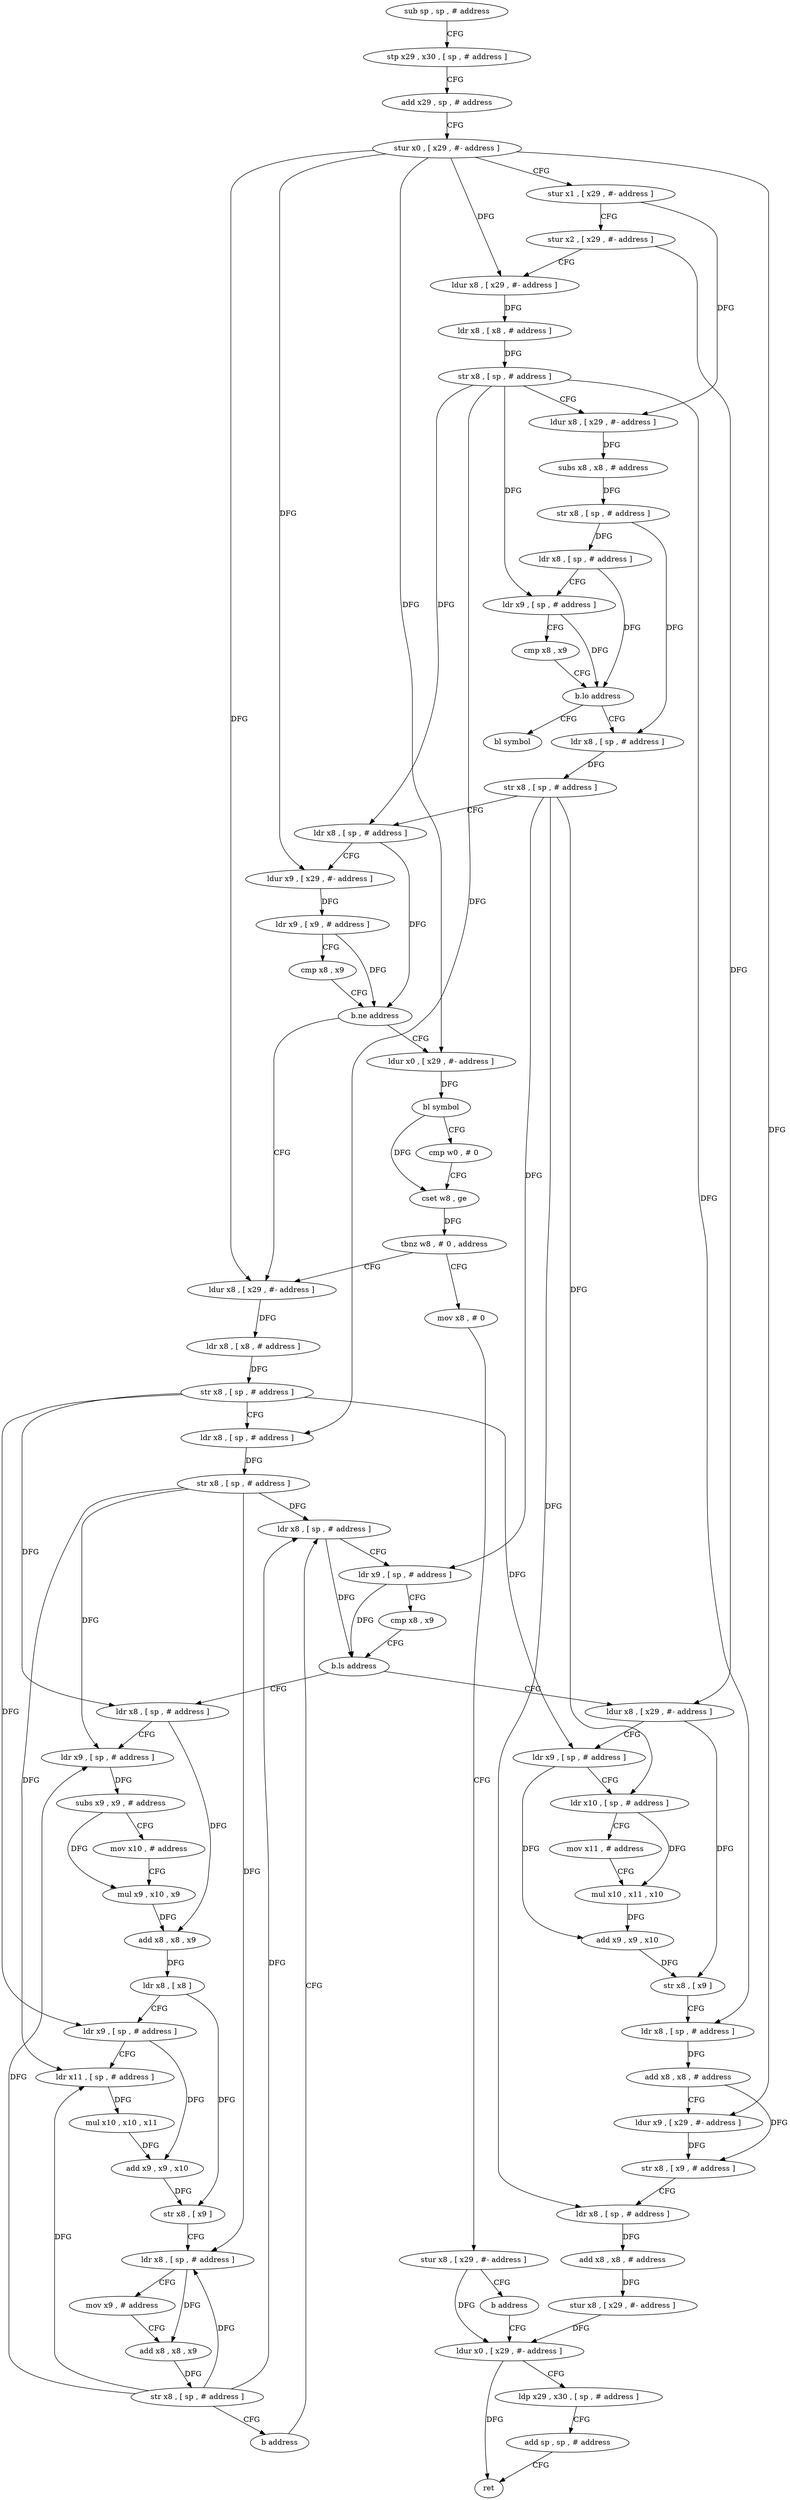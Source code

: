 digraph "func" {
"187684" [label = "sub sp , sp , # address" ]
"187688" [label = "stp x29 , x30 , [ sp , # address ]" ]
"187692" [label = "add x29 , sp , # address" ]
"187696" [label = "stur x0 , [ x29 , #- address ]" ]
"187700" [label = "stur x1 , [ x29 , #- address ]" ]
"187704" [label = "stur x2 , [ x29 , #- address ]" ]
"187708" [label = "ldur x8 , [ x29 , #- address ]" ]
"187712" [label = "ldr x8 , [ x8 , # address ]" ]
"187716" [label = "str x8 , [ sp , # address ]" ]
"187720" [label = "ldur x8 , [ x29 , #- address ]" ]
"187724" [label = "subs x8 , x8 , # address" ]
"187728" [label = "str x8 , [ sp , # address ]" ]
"187732" [label = "ldr x8 , [ sp , # address ]" ]
"187736" [label = "ldr x9 , [ sp , # address ]" ]
"187740" [label = "cmp x8 , x9" ]
"187744" [label = "b.lo address" ]
"187752" [label = "ldr x8 , [ sp , # address ]" ]
"187748" [label = "bl symbol" ]
"187756" [label = "str x8 , [ sp , # address ]" ]
"187760" [label = "ldr x8 , [ sp , # address ]" ]
"187764" [label = "ldur x9 , [ x29 , #- address ]" ]
"187768" [label = "ldr x9 , [ x9 , # address ]" ]
"187772" [label = "cmp x8 , x9" ]
"187776" [label = "b.ne address" ]
"187812" [label = "ldur x8 , [ x29 , #- address ]" ]
"187780" [label = "ldur x0 , [ x29 , #- address ]" ]
"187816" [label = "ldr x8 , [ x8 , # address ]" ]
"187820" [label = "str x8 , [ sp , # address ]" ]
"187824" [label = "ldr x8 , [ sp , # address ]" ]
"187828" [label = "str x8 , [ sp , # address ]" ]
"187832" [label = "ldr x8 , [ sp , # address ]" ]
"187784" [label = "bl symbol" ]
"187788" [label = "cmp w0 , # 0" ]
"187792" [label = "cset w8 , ge" ]
"187796" [label = "tbnz w8 , # 0 , address" ]
"187800" [label = "mov x8 , # 0" ]
"187916" [label = "ldur x8 , [ x29 , #- address ]" ]
"187920" [label = "ldr x9 , [ sp , # address ]" ]
"187924" [label = "ldr x10 , [ sp , # address ]" ]
"187928" [label = "mov x11 , # address" ]
"187932" [label = "mul x10 , x11 , x10" ]
"187936" [label = "add x9 , x9 , x10" ]
"187940" [label = "str x8 , [ x9 ]" ]
"187944" [label = "ldr x8 , [ sp , # address ]" ]
"187948" [label = "add x8 , x8 , # address" ]
"187952" [label = "ldur x9 , [ x29 , #- address ]" ]
"187956" [label = "str x8 , [ x9 , # address ]" ]
"187960" [label = "ldr x8 , [ sp , # address ]" ]
"187964" [label = "add x8 , x8 , # address" ]
"187968" [label = "stur x8 , [ x29 , #- address ]" ]
"187972" [label = "ldur x0 , [ x29 , #- address ]" ]
"187848" [label = "ldr x8 , [ sp , # address ]" ]
"187852" [label = "ldr x9 , [ sp , # address ]" ]
"187856" [label = "subs x9 , x9 , # address" ]
"187860" [label = "mov x10 , # address" ]
"187864" [label = "mul x9 , x10 , x9" ]
"187868" [label = "add x8 , x8 , x9" ]
"187872" [label = "ldr x8 , [ x8 ]" ]
"187876" [label = "ldr x9 , [ sp , # address ]" ]
"187880" [label = "ldr x11 , [ sp , # address ]" ]
"187884" [label = "mul x10 , x10 , x11" ]
"187888" [label = "add x9 , x9 , x10" ]
"187892" [label = "str x8 , [ x9 ]" ]
"187896" [label = "ldr x8 , [ sp , # address ]" ]
"187900" [label = "mov x9 , # address" ]
"187904" [label = "add x8 , x8 , x9" ]
"187908" [label = "str x8 , [ sp , # address ]" ]
"187912" [label = "b address" ]
"187804" [label = "stur x8 , [ x29 , #- address ]" ]
"187808" [label = "b address" ]
"187836" [label = "ldr x9 , [ sp , # address ]" ]
"187840" [label = "cmp x8 , x9" ]
"187844" [label = "b.ls address" ]
"187976" [label = "ldp x29 , x30 , [ sp , # address ]" ]
"187980" [label = "add sp , sp , # address" ]
"187984" [label = "ret" ]
"187684" -> "187688" [ label = "CFG" ]
"187688" -> "187692" [ label = "CFG" ]
"187692" -> "187696" [ label = "CFG" ]
"187696" -> "187700" [ label = "CFG" ]
"187696" -> "187708" [ label = "DFG" ]
"187696" -> "187764" [ label = "DFG" ]
"187696" -> "187812" [ label = "DFG" ]
"187696" -> "187780" [ label = "DFG" ]
"187696" -> "187952" [ label = "DFG" ]
"187700" -> "187704" [ label = "CFG" ]
"187700" -> "187720" [ label = "DFG" ]
"187704" -> "187708" [ label = "CFG" ]
"187704" -> "187916" [ label = "DFG" ]
"187708" -> "187712" [ label = "DFG" ]
"187712" -> "187716" [ label = "DFG" ]
"187716" -> "187720" [ label = "CFG" ]
"187716" -> "187736" [ label = "DFG" ]
"187716" -> "187760" [ label = "DFG" ]
"187716" -> "187824" [ label = "DFG" ]
"187716" -> "187944" [ label = "DFG" ]
"187720" -> "187724" [ label = "DFG" ]
"187724" -> "187728" [ label = "DFG" ]
"187728" -> "187732" [ label = "DFG" ]
"187728" -> "187752" [ label = "DFG" ]
"187732" -> "187736" [ label = "CFG" ]
"187732" -> "187744" [ label = "DFG" ]
"187736" -> "187740" [ label = "CFG" ]
"187736" -> "187744" [ label = "DFG" ]
"187740" -> "187744" [ label = "CFG" ]
"187744" -> "187752" [ label = "CFG" ]
"187744" -> "187748" [ label = "CFG" ]
"187752" -> "187756" [ label = "DFG" ]
"187756" -> "187760" [ label = "CFG" ]
"187756" -> "187836" [ label = "DFG" ]
"187756" -> "187924" [ label = "DFG" ]
"187756" -> "187960" [ label = "DFG" ]
"187760" -> "187764" [ label = "CFG" ]
"187760" -> "187776" [ label = "DFG" ]
"187764" -> "187768" [ label = "DFG" ]
"187768" -> "187772" [ label = "CFG" ]
"187768" -> "187776" [ label = "DFG" ]
"187772" -> "187776" [ label = "CFG" ]
"187776" -> "187812" [ label = "CFG" ]
"187776" -> "187780" [ label = "CFG" ]
"187812" -> "187816" [ label = "DFG" ]
"187780" -> "187784" [ label = "DFG" ]
"187816" -> "187820" [ label = "DFG" ]
"187820" -> "187824" [ label = "CFG" ]
"187820" -> "187920" [ label = "DFG" ]
"187820" -> "187848" [ label = "DFG" ]
"187820" -> "187876" [ label = "DFG" ]
"187824" -> "187828" [ label = "DFG" ]
"187828" -> "187832" [ label = "DFG" ]
"187828" -> "187852" [ label = "DFG" ]
"187828" -> "187880" [ label = "DFG" ]
"187828" -> "187896" [ label = "DFG" ]
"187832" -> "187836" [ label = "CFG" ]
"187832" -> "187844" [ label = "DFG" ]
"187784" -> "187788" [ label = "CFG" ]
"187784" -> "187792" [ label = "DFG" ]
"187788" -> "187792" [ label = "CFG" ]
"187792" -> "187796" [ label = "DFG" ]
"187796" -> "187812" [ label = "CFG" ]
"187796" -> "187800" [ label = "CFG" ]
"187800" -> "187804" [ label = "CFG" ]
"187916" -> "187920" [ label = "CFG" ]
"187916" -> "187940" [ label = "DFG" ]
"187920" -> "187924" [ label = "CFG" ]
"187920" -> "187936" [ label = "DFG" ]
"187924" -> "187928" [ label = "CFG" ]
"187924" -> "187932" [ label = "DFG" ]
"187928" -> "187932" [ label = "CFG" ]
"187932" -> "187936" [ label = "DFG" ]
"187936" -> "187940" [ label = "DFG" ]
"187940" -> "187944" [ label = "CFG" ]
"187944" -> "187948" [ label = "DFG" ]
"187948" -> "187952" [ label = "CFG" ]
"187948" -> "187956" [ label = "DFG" ]
"187952" -> "187956" [ label = "DFG" ]
"187956" -> "187960" [ label = "CFG" ]
"187960" -> "187964" [ label = "DFG" ]
"187964" -> "187968" [ label = "DFG" ]
"187968" -> "187972" [ label = "DFG" ]
"187972" -> "187976" [ label = "CFG" ]
"187972" -> "187984" [ label = "DFG" ]
"187848" -> "187852" [ label = "CFG" ]
"187848" -> "187868" [ label = "DFG" ]
"187852" -> "187856" [ label = "DFG" ]
"187856" -> "187860" [ label = "CFG" ]
"187856" -> "187864" [ label = "DFG" ]
"187860" -> "187864" [ label = "CFG" ]
"187864" -> "187868" [ label = "DFG" ]
"187868" -> "187872" [ label = "DFG" ]
"187872" -> "187876" [ label = "CFG" ]
"187872" -> "187892" [ label = "DFG" ]
"187876" -> "187880" [ label = "CFG" ]
"187876" -> "187888" [ label = "DFG" ]
"187880" -> "187884" [ label = "DFG" ]
"187884" -> "187888" [ label = "DFG" ]
"187888" -> "187892" [ label = "DFG" ]
"187892" -> "187896" [ label = "CFG" ]
"187896" -> "187900" [ label = "CFG" ]
"187896" -> "187904" [ label = "DFG" ]
"187900" -> "187904" [ label = "CFG" ]
"187904" -> "187908" [ label = "DFG" ]
"187908" -> "187912" [ label = "CFG" ]
"187908" -> "187832" [ label = "DFG" ]
"187908" -> "187852" [ label = "DFG" ]
"187908" -> "187880" [ label = "DFG" ]
"187908" -> "187896" [ label = "DFG" ]
"187912" -> "187832" [ label = "CFG" ]
"187804" -> "187808" [ label = "CFG" ]
"187804" -> "187972" [ label = "DFG" ]
"187808" -> "187972" [ label = "CFG" ]
"187836" -> "187840" [ label = "CFG" ]
"187836" -> "187844" [ label = "DFG" ]
"187840" -> "187844" [ label = "CFG" ]
"187844" -> "187916" [ label = "CFG" ]
"187844" -> "187848" [ label = "CFG" ]
"187976" -> "187980" [ label = "CFG" ]
"187980" -> "187984" [ label = "CFG" ]
}
